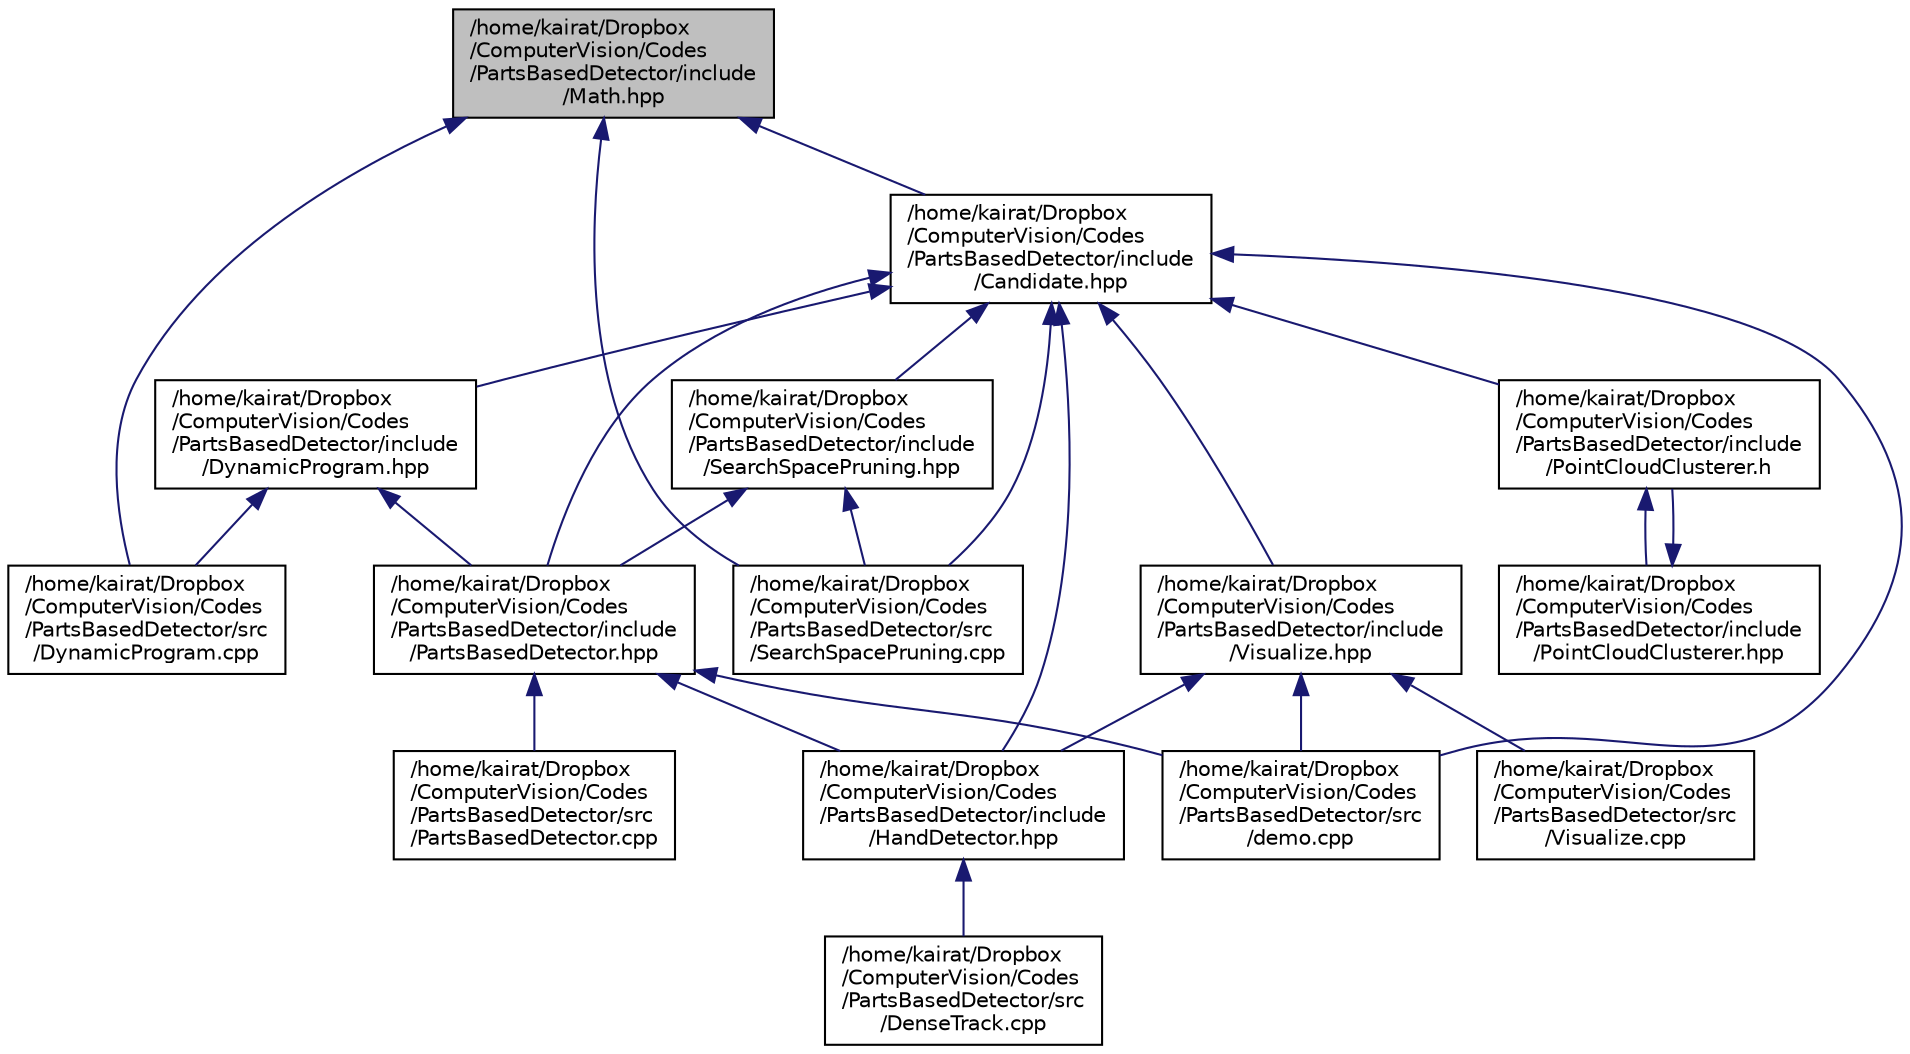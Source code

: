 digraph "/home/kairat/Dropbox/ComputerVision/Codes/PartsBasedDetector/include/Math.hpp"
{
  edge [fontname="Helvetica",fontsize="10",labelfontname="Helvetica",labelfontsize="10"];
  node [fontname="Helvetica",fontsize="10",shape=record];
  Node1 [label="/home/kairat/Dropbox\l/ComputerVision/Codes\l/PartsBasedDetector/include\l/Math.hpp",height=0.2,width=0.4,color="black", fillcolor="grey75", style="filled", fontcolor="black"];
  Node1 -> Node2 [dir="back",color="midnightblue",fontsize="10",style="solid",fontname="Helvetica"];
  Node2 [label="/home/kairat/Dropbox\l/ComputerVision/Codes\l/PartsBasedDetector/src\l/DynamicProgram.cpp",height=0.2,width=0.4,color="black", fillcolor="white", style="filled",URL="$DynamicProgram_8cpp.html"];
  Node1 -> Node3 [dir="back",color="midnightblue",fontsize="10",style="solid",fontname="Helvetica"];
  Node3 [label="/home/kairat/Dropbox\l/ComputerVision/Codes\l/PartsBasedDetector/src\l/SearchSpacePruning.cpp",height=0.2,width=0.4,color="black", fillcolor="white", style="filled",URL="$SearchSpacePruning_8cpp.html"];
  Node1 -> Node4 [dir="back",color="midnightblue",fontsize="10",style="solid",fontname="Helvetica"];
  Node4 [label="/home/kairat/Dropbox\l/ComputerVision/Codes\l/PartsBasedDetector/include\l/Candidate.hpp",height=0.2,width=0.4,color="black", fillcolor="white", style="filled",URL="$Candidate_8hpp.html"];
  Node4 -> Node5 [dir="back",color="midnightblue",fontsize="10",style="solid",fontname="Helvetica"];
  Node5 [label="/home/kairat/Dropbox\l/ComputerVision/Codes\l/PartsBasedDetector/src\l/demo.cpp",height=0.2,width=0.4,color="black", fillcolor="white", style="filled",URL="$demo_8cpp.html"];
  Node4 -> Node3 [dir="back",color="midnightblue",fontsize="10",style="solid",fontname="Helvetica"];
  Node4 -> Node6 [dir="back",color="midnightblue",fontsize="10",style="solid",fontname="Helvetica"];
  Node6 [label="/home/kairat/Dropbox\l/ComputerVision/Codes\l/PartsBasedDetector/include\l/DynamicProgram.hpp",height=0.2,width=0.4,color="black", fillcolor="white", style="filled",URL="$DynamicProgram_8hpp.html"];
  Node6 -> Node2 [dir="back",color="midnightblue",fontsize="10",style="solid",fontname="Helvetica"];
  Node6 -> Node7 [dir="back",color="midnightblue",fontsize="10",style="solid",fontname="Helvetica"];
  Node7 [label="/home/kairat/Dropbox\l/ComputerVision/Codes\l/PartsBasedDetector/include\l/PartsBasedDetector.hpp",height=0.2,width=0.4,color="black", fillcolor="white", style="filled",URL="$PartsBasedDetector_8hpp.html"];
  Node7 -> Node5 [dir="back",color="midnightblue",fontsize="10",style="solid",fontname="Helvetica"];
  Node7 -> Node8 [dir="back",color="midnightblue",fontsize="10",style="solid",fontname="Helvetica"];
  Node8 [label="/home/kairat/Dropbox\l/ComputerVision/Codes\l/PartsBasedDetector/src\l/PartsBasedDetector.cpp",height=0.2,width=0.4,color="black", fillcolor="white", style="filled",URL="$PartsBasedDetector_8cpp.html"];
  Node7 -> Node9 [dir="back",color="midnightblue",fontsize="10",style="solid",fontname="Helvetica"];
  Node9 [label="/home/kairat/Dropbox\l/ComputerVision/Codes\l/PartsBasedDetector/include\l/HandDetector.hpp",height=0.2,width=0.4,color="black", fillcolor="white", style="filled",URL="$HandDetector_8hpp.html"];
  Node9 -> Node10 [dir="back",color="midnightblue",fontsize="10",style="solid",fontname="Helvetica"];
  Node10 [label="/home/kairat/Dropbox\l/ComputerVision/Codes\l/PartsBasedDetector/src\l/DenseTrack.cpp",height=0.2,width=0.4,color="black", fillcolor="white", style="filled",URL="$DenseTrack_8cpp.html"];
  Node4 -> Node7 [dir="back",color="midnightblue",fontsize="10",style="solid",fontname="Helvetica"];
  Node4 -> Node11 [dir="back",color="midnightblue",fontsize="10",style="solid",fontname="Helvetica"];
  Node11 [label="/home/kairat/Dropbox\l/ComputerVision/Codes\l/PartsBasedDetector/include\l/SearchSpacePruning.hpp",height=0.2,width=0.4,color="black", fillcolor="white", style="filled",URL="$SearchSpacePruning_8hpp.html"];
  Node11 -> Node3 [dir="back",color="midnightblue",fontsize="10",style="solid",fontname="Helvetica"];
  Node11 -> Node7 [dir="back",color="midnightblue",fontsize="10",style="solid",fontname="Helvetica"];
  Node4 -> Node9 [dir="back",color="midnightblue",fontsize="10",style="solid",fontname="Helvetica"];
  Node4 -> Node12 [dir="back",color="midnightblue",fontsize="10",style="solid",fontname="Helvetica"];
  Node12 [label="/home/kairat/Dropbox\l/ComputerVision/Codes\l/PartsBasedDetector/include\l/Visualize.hpp",height=0.2,width=0.4,color="black", fillcolor="white", style="filled",URL="$Visualize_8hpp.html"];
  Node12 -> Node5 [dir="back",color="midnightblue",fontsize="10",style="solid",fontname="Helvetica"];
  Node12 -> Node13 [dir="back",color="midnightblue",fontsize="10",style="solid",fontname="Helvetica"];
  Node13 [label="/home/kairat/Dropbox\l/ComputerVision/Codes\l/PartsBasedDetector/src\l/Visualize.cpp",height=0.2,width=0.4,color="black", fillcolor="white", style="filled",URL="$Visualize_8cpp.html"];
  Node12 -> Node9 [dir="back",color="midnightblue",fontsize="10",style="solid",fontname="Helvetica"];
  Node4 -> Node14 [dir="back",color="midnightblue",fontsize="10",style="solid",fontname="Helvetica"];
  Node14 [label="/home/kairat/Dropbox\l/ComputerVision/Codes\l/PartsBasedDetector/include\l/PointCloudClusterer.h",height=0.2,width=0.4,color="black", fillcolor="white", style="filled",URL="$PointCloudClusterer_8h.html"];
  Node14 -> Node15 [dir="back",color="midnightblue",fontsize="10",style="solid",fontname="Helvetica"];
  Node15 [label="/home/kairat/Dropbox\l/ComputerVision/Codes\l/PartsBasedDetector/include\l/PointCloudClusterer.hpp",height=0.2,width=0.4,color="black", fillcolor="white", style="filled",URL="$PointCloudClusterer_8hpp.html"];
  Node15 -> Node14 [dir="back",color="midnightblue",fontsize="10",style="solid",fontname="Helvetica"];
}

